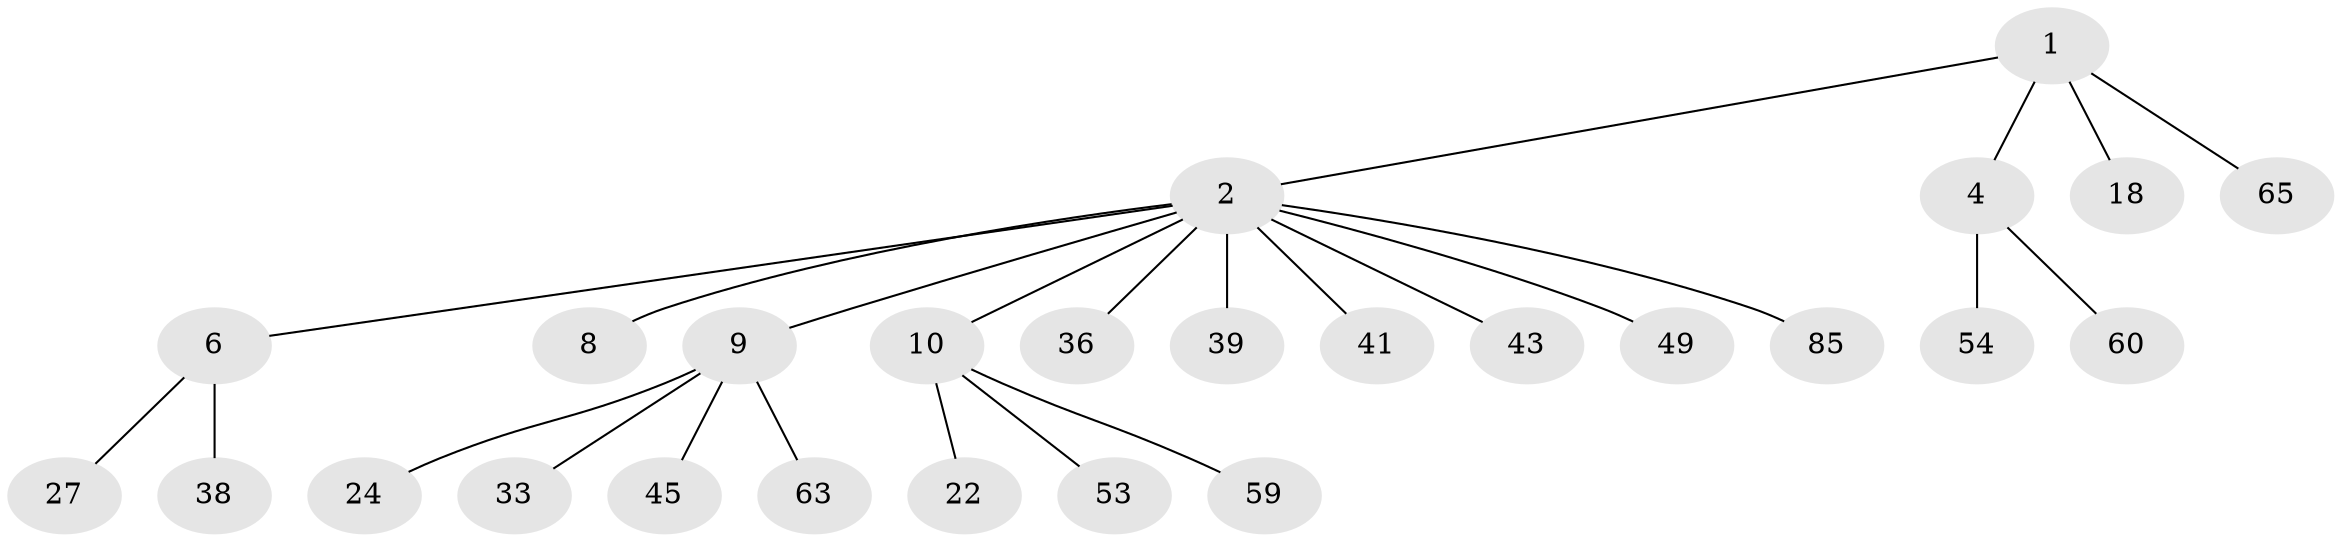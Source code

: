 // original degree distribution, {6: 0.011494252873563218, 8: 0.011494252873563218, 4: 0.12643678160919541, 3: 0.11494252873563218, 2: 0.22988505747126436, 1: 0.5057471264367817}
// Generated by graph-tools (version 1.1) at 2025/19/03/04/25 18:19:19]
// undirected, 26 vertices, 25 edges
graph export_dot {
graph [start="1"]
  node [color=gray90,style=filled];
  1 [super="+17+75"];
  2 [super="+3+5+11+7+79"];
  4 [super="+29+19"];
  6 [super="+12+76+69"];
  8 [super="+20+21"];
  9 [super="+14+15+61"];
  10 [super="+34+16+77"];
  18 [super="+28+62"];
  22 [super="+32+31+87"];
  24 [super="+58"];
  27 [super="+56+68"];
  33 [super="+42"];
  36;
  38;
  39;
  41;
  43;
  45;
  49 [super="+55"];
  53 [super="+64"];
  54 [super="+80"];
  59 [super="+82"];
  60;
  63;
  65;
  85;
  1 -- 2;
  1 -- 4;
  1 -- 18;
  1 -- 65;
  2 -- 10;
  2 -- 36;
  2 -- 8;
  2 -- 41;
  2 -- 85;
  2 -- 9;
  2 -- 6;
  2 -- 49;
  2 -- 43;
  2 -- 39;
  4 -- 54;
  4 -- 60;
  6 -- 38;
  6 -- 27;
  9 -- 24;
  9 -- 45;
  9 -- 33;
  9 -- 63;
  10 -- 59;
  10 -- 53;
  10 -- 22;
}
